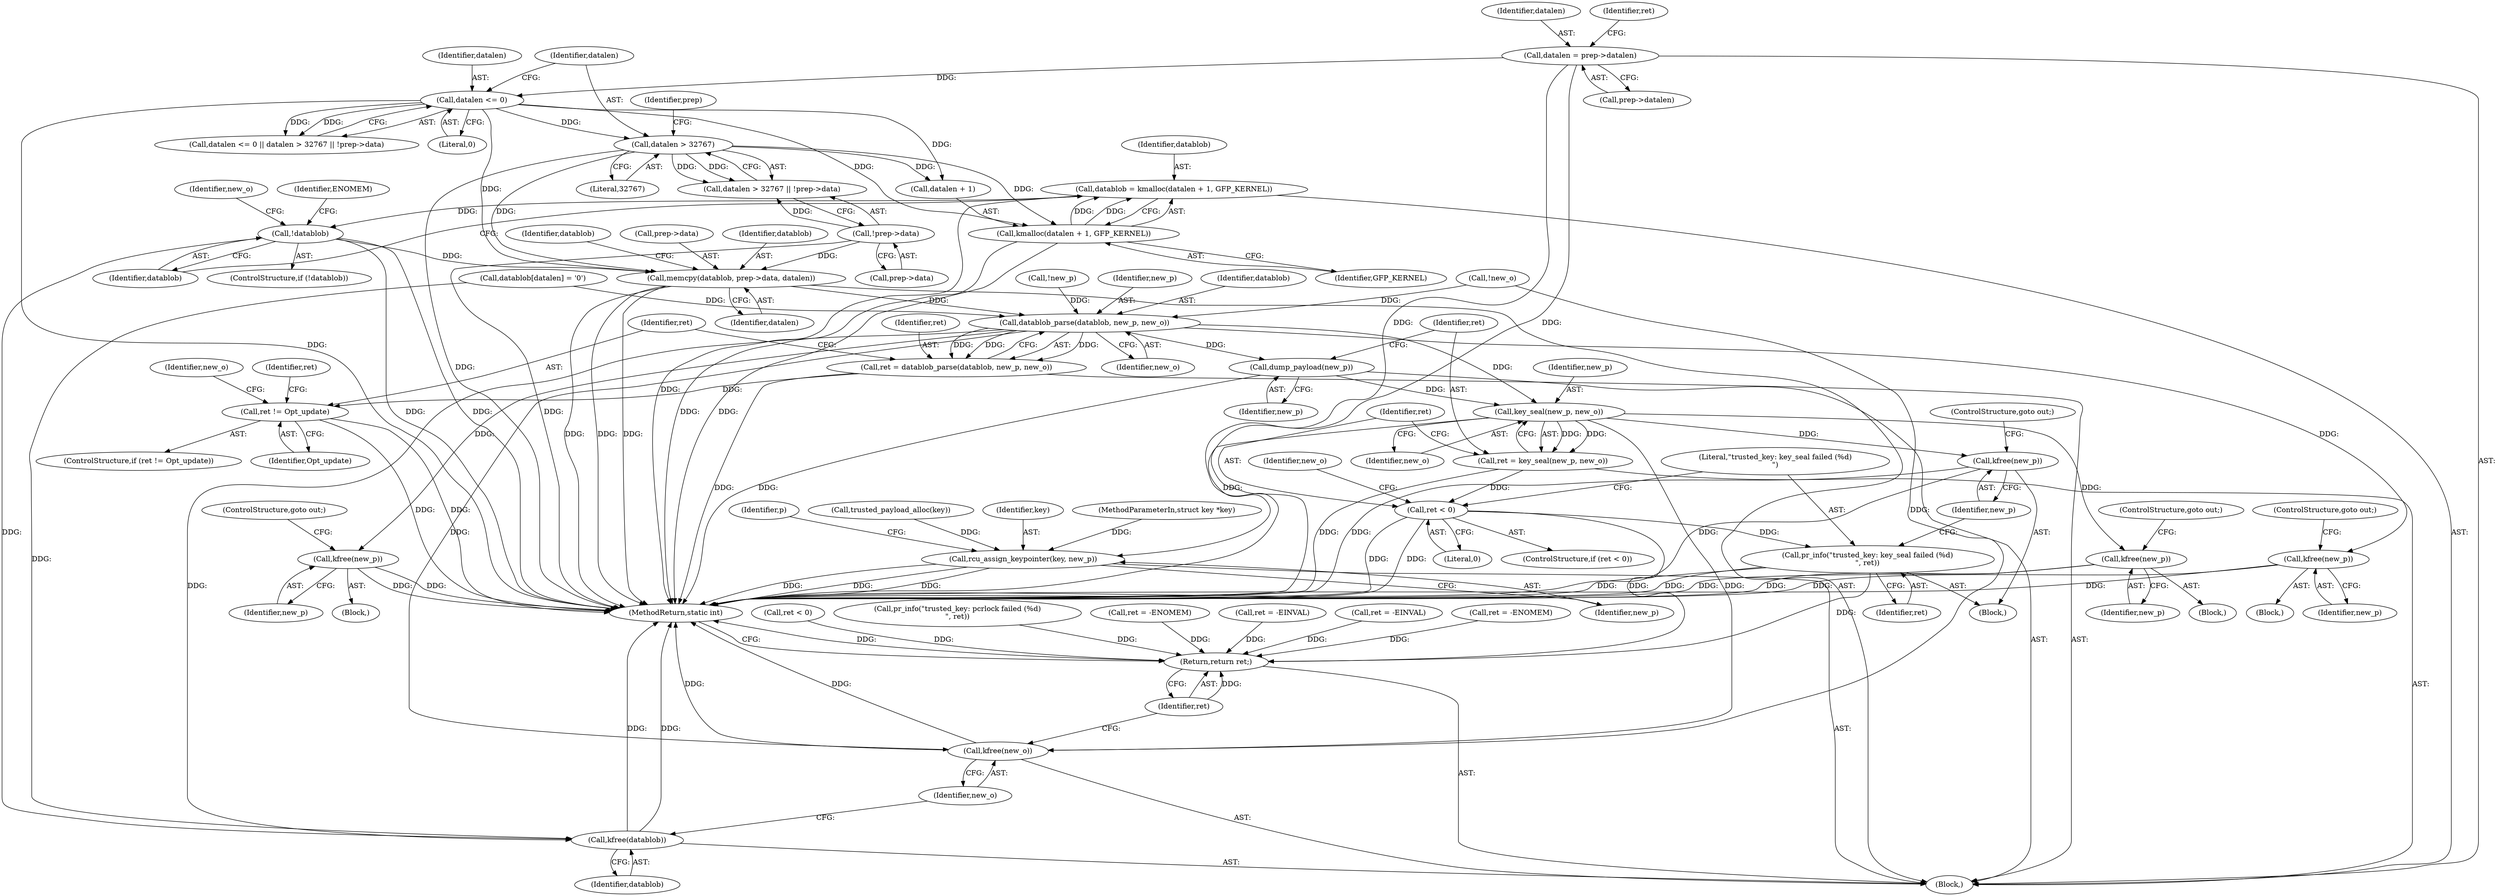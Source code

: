 digraph "0_linux_096fe9eaea40a17e125569f9e657e34cdb6d73bd_0@API" {
"1000190" [label="(Call,memcpy(datablob, prep->data, datalen))"];
"1000160" [label="(Call,!datablob)"];
"1000152" [label="(Call,datablob = kmalloc(datalen + 1, GFP_KERNEL))"];
"1000154" [label="(Call,kmalloc(datalen + 1, GFP_KERNEL))"];
"1000138" [label="(Call,datalen <= 0)"];
"1000118" [label="(Call,datalen = prep->datalen)"];
"1000142" [label="(Call,datalen > 32767)"];
"1000145" [label="(Call,!prep->data)"];
"1000203" [label="(Call,datablob_parse(datablob, new_p, new_o))"];
"1000201" [label="(Call,ret = datablob_parse(datablob, new_p, new_o))"];
"1000208" [label="(Call,ret != Opt_update)"];
"1000216" [label="(Call,kfree(new_p))"];
"1000229" [label="(Call,kfree(new_p))"];
"1000258" [label="(Call,dump_payload(new_p))"];
"1000262" [label="(Call,key_seal(new_p, new_o))"];
"1000260" [label="(Call,ret = key_seal(new_p, new_o))"];
"1000266" [label="(Call,ret < 0)"];
"1000270" [label="(Call,pr_info(\"trusted_key: key_seal failed (%d)\n\", ret))"];
"1000312" [label="(Return,return ret;)"];
"1000273" [label="(Call,kfree(new_p))"];
"1000295" [label="(Call,kfree(new_p))"];
"1000298" [label="(Call,rcu_assign_keypointer(key, new_p))"];
"1000310" [label="(Call,kfree(new_o))"];
"1000308" [label="(Call,kfree(datablob))"];
"1000264" [label="(Identifier,new_o)"];
"1000211" [label="(Block,)"];
"1000119" [label="(Identifier,datalen)"];
"1000202" [label="(Identifier,ret)"];
"1000216" [label="(Call,kfree(new_p))"];
"1000160" [label="(Call,!datablob)"];
"1000208" [label="(Call,ret != Opt_update)"];
"1000298" [label="(Call,rcu_assign_keypointer(key, new_p))"];
"1000224" [label="(Block,)"];
"1000201" [label="(Call,ret = datablob_parse(datablob, new_p, new_o))"];
"1000263" [label="(Identifier,new_p)"];
"1000210" [label="(Identifier,Opt_update)"];
"1000309" [label="(Identifier,datablob)"];
"1000155" [label="(Call,datalen + 1)"];
"1000296" [label="(Identifier,new_p)"];
"1000270" [label="(Call,pr_info(\"trusted_key: key_seal failed (%d)\n\", ret))"];
"1000126" [label="(Identifier,ret)"];
"1000209" [label="(Identifier,ret)"];
"1000272" [label="(Identifier,ret)"];
"1000231" [label="(ControlStructure,goto out;)"];
"1000138" [label="(Call,datalen <= 0)"];
"1000225" [label="(Call,ret = -EINVAL)"];
"1000179" [label="(Call,trusted_payload_alloc(key))"];
"1000195" [label="(Identifier,datalen)"];
"1000154" [label="(Call,kmalloc(datalen + 1, GFP_KERNEL))"];
"1000142" [label="(Call,datalen > 32767)"];
"1000291" [label="(Block,)"];
"1000269" [label="(Block,)"];
"1000118" [label="(Call,datalen = prep->datalen)"];
"1000297" [label="(ControlStructure,goto out;)"];
"1000311" [label="(Identifier,new_o)"];
"1000169" [label="(Call,!new_o)"];
"1000212" [label="(Call,ret = -EINVAL)"];
"1000172" [label="(Call,ret = -ENOMEM)"];
"1000120" [label="(Call,prep->datalen)"];
"1000288" [label="(Call,ret < 0)"];
"1000312" [label="(Return,return ret;)"];
"1000206" [label="(Identifier,new_o)"];
"1000166" [label="(Identifier,new_o)"];
"1000299" [label="(Identifier,key)"];
"1000275" [label="(ControlStructure,goto out;)"];
"1000259" [label="(Identifier,new_p)"];
"1000205" [label="(Identifier,new_p)"];
"1000314" [label="(MethodReturn,static int)"];
"1000217" [label="(Identifier,new_p)"];
"1000267" [label="(Identifier,ret)"];
"1000274" [label="(Identifier,new_p)"];
"1000271" [label="(Literal,\"trusted_key: key_seal failed (%d)\n\")"];
"1000158" [label="(Identifier,GFP_KERNEL)"];
"1000310" [label="(Call,kfree(new_o))"];
"1000295" [label="(Call,kfree(new_p))"];
"1000300" [label="(Identifier,new_p)"];
"1000159" [label="(ControlStructure,if (!datablob))"];
"1000266" [label="(Call,ret < 0)"];
"1000273" [label="(Call,kfree(new_p))"];
"1000144" [label="(Literal,32767)"];
"1000313" [label="(Identifier,ret)"];
"1000260" [label="(Call,ret = key_seal(new_p, new_o))"];
"1000147" [label="(Identifier,prep)"];
"1000292" [label="(Call,pr_info(\"trusted_key: pcrlock failed (%d)\n\", ret))"];
"1000141" [label="(Call,datalen > 32767 || !prep->data)"];
"1000308" [label="(Call,kfree(datablob))"];
"1000222" [label="(Identifier,new_o)"];
"1000191" [label="(Identifier,datablob)"];
"1000190" [label="(Call,memcpy(datablob, prep->data, datalen))"];
"1000152" [label="(Call,datablob = kmalloc(datalen + 1, GFP_KERNEL))"];
"1000164" [label="(Identifier,ENOMEM)"];
"1000204" [label="(Identifier,datablob)"];
"1000137" [label="(Call,datalen <= 0 || datalen > 32767 || !prep->data)"];
"1000140" [label="(Literal,0)"];
"1000153" [label="(Identifier,datablob)"];
"1000145" [label="(Call,!prep->data)"];
"1000218" [label="(ControlStructure,goto out;)"];
"1000213" [label="(Identifier,ret)"];
"1000139" [label="(Identifier,datalen)"];
"1000161" [label="(Identifier,datablob)"];
"1000207" [label="(ControlStructure,if (ret != Opt_update))"];
"1000265" [label="(ControlStructure,if (ret < 0))"];
"1000268" [label="(Literal,0)"];
"1000203" [label="(Call,datablob_parse(datablob, new_p, new_o))"];
"1000258" [label="(Call,dump_payload(new_p))"];
"1000230" [label="(Identifier,new_p)"];
"1000262" [label="(Call,key_seal(new_p, new_o))"];
"1000143" [label="(Identifier,datalen)"];
"1000104" [label="(Block,)"];
"1000102" [label="(MethodParameterIn,struct key *key)"];
"1000185" [label="(Call,ret = -ENOMEM)"];
"1000198" [label="(Identifier,datablob)"];
"1000304" [label="(Identifier,p)"];
"1000192" [label="(Call,prep->data)"];
"1000196" [label="(Call,datablob[datalen] = '\0')"];
"1000278" [label="(Identifier,new_o)"];
"1000261" [label="(Identifier,ret)"];
"1000182" [label="(Call,!new_p)"];
"1000146" [label="(Call,prep->data)"];
"1000229" [label="(Call,kfree(new_p))"];
"1000190" -> "1000104"  [label="AST: "];
"1000190" -> "1000195"  [label="CFG: "];
"1000191" -> "1000190"  [label="AST: "];
"1000192" -> "1000190"  [label="AST: "];
"1000195" -> "1000190"  [label="AST: "];
"1000198" -> "1000190"  [label="CFG: "];
"1000190" -> "1000314"  [label="DDG: "];
"1000190" -> "1000314"  [label="DDG: "];
"1000190" -> "1000314"  [label="DDG: "];
"1000160" -> "1000190"  [label="DDG: "];
"1000145" -> "1000190"  [label="DDG: "];
"1000138" -> "1000190"  [label="DDG: "];
"1000142" -> "1000190"  [label="DDG: "];
"1000190" -> "1000203"  [label="DDG: "];
"1000160" -> "1000159"  [label="AST: "];
"1000160" -> "1000161"  [label="CFG: "];
"1000161" -> "1000160"  [label="AST: "];
"1000164" -> "1000160"  [label="CFG: "];
"1000166" -> "1000160"  [label="CFG: "];
"1000160" -> "1000314"  [label="DDG: "];
"1000160" -> "1000314"  [label="DDG: "];
"1000152" -> "1000160"  [label="DDG: "];
"1000160" -> "1000308"  [label="DDG: "];
"1000152" -> "1000104"  [label="AST: "];
"1000152" -> "1000154"  [label="CFG: "];
"1000153" -> "1000152"  [label="AST: "];
"1000154" -> "1000152"  [label="AST: "];
"1000161" -> "1000152"  [label="CFG: "];
"1000152" -> "1000314"  [label="DDG: "];
"1000154" -> "1000152"  [label="DDG: "];
"1000154" -> "1000152"  [label="DDG: "];
"1000154" -> "1000158"  [label="CFG: "];
"1000155" -> "1000154"  [label="AST: "];
"1000158" -> "1000154"  [label="AST: "];
"1000154" -> "1000314"  [label="DDG: "];
"1000154" -> "1000314"  [label="DDG: "];
"1000138" -> "1000154"  [label="DDG: "];
"1000142" -> "1000154"  [label="DDG: "];
"1000138" -> "1000137"  [label="AST: "];
"1000138" -> "1000140"  [label="CFG: "];
"1000139" -> "1000138"  [label="AST: "];
"1000140" -> "1000138"  [label="AST: "];
"1000143" -> "1000138"  [label="CFG: "];
"1000137" -> "1000138"  [label="CFG: "];
"1000138" -> "1000314"  [label="DDG: "];
"1000138" -> "1000137"  [label="DDG: "];
"1000138" -> "1000137"  [label="DDG: "];
"1000118" -> "1000138"  [label="DDG: "];
"1000138" -> "1000142"  [label="DDG: "];
"1000138" -> "1000155"  [label="DDG: "];
"1000118" -> "1000104"  [label="AST: "];
"1000118" -> "1000120"  [label="CFG: "];
"1000119" -> "1000118"  [label="AST: "];
"1000120" -> "1000118"  [label="AST: "];
"1000126" -> "1000118"  [label="CFG: "];
"1000118" -> "1000314"  [label="DDG: "];
"1000118" -> "1000314"  [label="DDG: "];
"1000142" -> "1000141"  [label="AST: "];
"1000142" -> "1000144"  [label="CFG: "];
"1000143" -> "1000142"  [label="AST: "];
"1000144" -> "1000142"  [label="AST: "];
"1000147" -> "1000142"  [label="CFG: "];
"1000141" -> "1000142"  [label="CFG: "];
"1000142" -> "1000314"  [label="DDG: "];
"1000142" -> "1000141"  [label="DDG: "];
"1000142" -> "1000141"  [label="DDG: "];
"1000142" -> "1000155"  [label="DDG: "];
"1000145" -> "1000141"  [label="AST: "];
"1000145" -> "1000146"  [label="CFG: "];
"1000146" -> "1000145"  [label="AST: "];
"1000141" -> "1000145"  [label="CFG: "];
"1000145" -> "1000314"  [label="DDG: "];
"1000145" -> "1000141"  [label="DDG: "];
"1000203" -> "1000201"  [label="AST: "];
"1000203" -> "1000206"  [label="CFG: "];
"1000204" -> "1000203"  [label="AST: "];
"1000205" -> "1000203"  [label="AST: "];
"1000206" -> "1000203"  [label="AST: "];
"1000201" -> "1000203"  [label="CFG: "];
"1000203" -> "1000201"  [label="DDG: "];
"1000203" -> "1000201"  [label="DDG: "];
"1000203" -> "1000201"  [label="DDG: "];
"1000196" -> "1000203"  [label="DDG: "];
"1000182" -> "1000203"  [label="DDG: "];
"1000169" -> "1000203"  [label="DDG: "];
"1000203" -> "1000216"  [label="DDG: "];
"1000203" -> "1000229"  [label="DDG: "];
"1000203" -> "1000258"  [label="DDG: "];
"1000203" -> "1000262"  [label="DDG: "];
"1000203" -> "1000308"  [label="DDG: "];
"1000203" -> "1000310"  [label="DDG: "];
"1000201" -> "1000104"  [label="AST: "];
"1000202" -> "1000201"  [label="AST: "];
"1000209" -> "1000201"  [label="CFG: "];
"1000201" -> "1000314"  [label="DDG: "];
"1000201" -> "1000208"  [label="DDG: "];
"1000208" -> "1000207"  [label="AST: "];
"1000208" -> "1000210"  [label="CFG: "];
"1000209" -> "1000208"  [label="AST: "];
"1000210" -> "1000208"  [label="AST: "];
"1000213" -> "1000208"  [label="CFG: "];
"1000222" -> "1000208"  [label="CFG: "];
"1000208" -> "1000314"  [label="DDG: "];
"1000208" -> "1000314"  [label="DDG: "];
"1000216" -> "1000211"  [label="AST: "];
"1000216" -> "1000217"  [label="CFG: "];
"1000217" -> "1000216"  [label="AST: "];
"1000218" -> "1000216"  [label="CFG: "];
"1000216" -> "1000314"  [label="DDG: "];
"1000216" -> "1000314"  [label="DDG: "];
"1000229" -> "1000224"  [label="AST: "];
"1000229" -> "1000230"  [label="CFG: "];
"1000230" -> "1000229"  [label="AST: "];
"1000231" -> "1000229"  [label="CFG: "];
"1000229" -> "1000314"  [label="DDG: "];
"1000229" -> "1000314"  [label="DDG: "];
"1000258" -> "1000104"  [label="AST: "];
"1000258" -> "1000259"  [label="CFG: "];
"1000259" -> "1000258"  [label="AST: "];
"1000261" -> "1000258"  [label="CFG: "];
"1000258" -> "1000314"  [label="DDG: "];
"1000258" -> "1000262"  [label="DDG: "];
"1000262" -> "1000260"  [label="AST: "];
"1000262" -> "1000264"  [label="CFG: "];
"1000263" -> "1000262"  [label="AST: "];
"1000264" -> "1000262"  [label="AST: "];
"1000260" -> "1000262"  [label="CFG: "];
"1000262" -> "1000260"  [label="DDG: "];
"1000262" -> "1000260"  [label="DDG: "];
"1000262" -> "1000273"  [label="DDG: "];
"1000262" -> "1000295"  [label="DDG: "];
"1000262" -> "1000298"  [label="DDG: "];
"1000262" -> "1000310"  [label="DDG: "];
"1000260" -> "1000104"  [label="AST: "];
"1000261" -> "1000260"  [label="AST: "];
"1000267" -> "1000260"  [label="CFG: "];
"1000260" -> "1000314"  [label="DDG: "];
"1000260" -> "1000266"  [label="DDG: "];
"1000266" -> "1000265"  [label="AST: "];
"1000266" -> "1000268"  [label="CFG: "];
"1000267" -> "1000266"  [label="AST: "];
"1000268" -> "1000266"  [label="AST: "];
"1000271" -> "1000266"  [label="CFG: "];
"1000278" -> "1000266"  [label="CFG: "];
"1000266" -> "1000314"  [label="DDG: "];
"1000266" -> "1000314"  [label="DDG: "];
"1000266" -> "1000270"  [label="DDG: "];
"1000266" -> "1000312"  [label="DDG: "];
"1000270" -> "1000269"  [label="AST: "];
"1000270" -> "1000272"  [label="CFG: "];
"1000271" -> "1000270"  [label="AST: "];
"1000272" -> "1000270"  [label="AST: "];
"1000274" -> "1000270"  [label="CFG: "];
"1000270" -> "1000314"  [label="DDG: "];
"1000270" -> "1000314"  [label="DDG: "];
"1000270" -> "1000312"  [label="DDG: "];
"1000312" -> "1000104"  [label="AST: "];
"1000312" -> "1000313"  [label="CFG: "];
"1000313" -> "1000312"  [label="AST: "];
"1000314" -> "1000312"  [label="CFG: "];
"1000312" -> "1000314"  [label="DDG: "];
"1000313" -> "1000312"  [label="DDG: "];
"1000185" -> "1000312"  [label="DDG: "];
"1000292" -> "1000312"  [label="DDG: "];
"1000225" -> "1000312"  [label="DDG: "];
"1000288" -> "1000312"  [label="DDG: "];
"1000212" -> "1000312"  [label="DDG: "];
"1000172" -> "1000312"  [label="DDG: "];
"1000273" -> "1000269"  [label="AST: "];
"1000273" -> "1000274"  [label="CFG: "];
"1000274" -> "1000273"  [label="AST: "];
"1000275" -> "1000273"  [label="CFG: "];
"1000273" -> "1000314"  [label="DDG: "];
"1000273" -> "1000314"  [label="DDG: "];
"1000295" -> "1000291"  [label="AST: "];
"1000295" -> "1000296"  [label="CFG: "];
"1000296" -> "1000295"  [label="AST: "];
"1000297" -> "1000295"  [label="CFG: "];
"1000295" -> "1000314"  [label="DDG: "];
"1000295" -> "1000314"  [label="DDG: "];
"1000298" -> "1000104"  [label="AST: "];
"1000298" -> "1000300"  [label="CFG: "];
"1000299" -> "1000298"  [label="AST: "];
"1000300" -> "1000298"  [label="AST: "];
"1000304" -> "1000298"  [label="CFG: "];
"1000298" -> "1000314"  [label="DDG: "];
"1000298" -> "1000314"  [label="DDG: "];
"1000298" -> "1000314"  [label="DDG: "];
"1000179" -> "1000298"  [label="DDG: "];
"1000102" -> "1000298"  [label="DDG: "];
"1000310" -> "1000104"  [label="AST: "];
"1000310" -> "1000311"  [label="CFG: "];
"1000311" -> "1000310"  [label="AST: "];
"1000313" -> "1000310"  [label="CFG: "];
"1000310" -> "1000314"  [label="DDG: "];
"1000310" -> "1000314"  [label="DDG: "];
"1000169" -> "1000310"  [label="DDG: "];
"1000308" -> "1000104"  [label="AST: "];
"1000308" -> "1000309"  [label="CFG: "];
"1000309" -> "1000308"  [label="AST: "];
"1000311" -> "1000308"  [label="CFG: "];
"1000308" -> "1000314"  [label="DDG: "];
"1000308" -> "1000314"  [label="DDG: "];
"1000196" -> "1000308"  [label="DDG: "];
}
